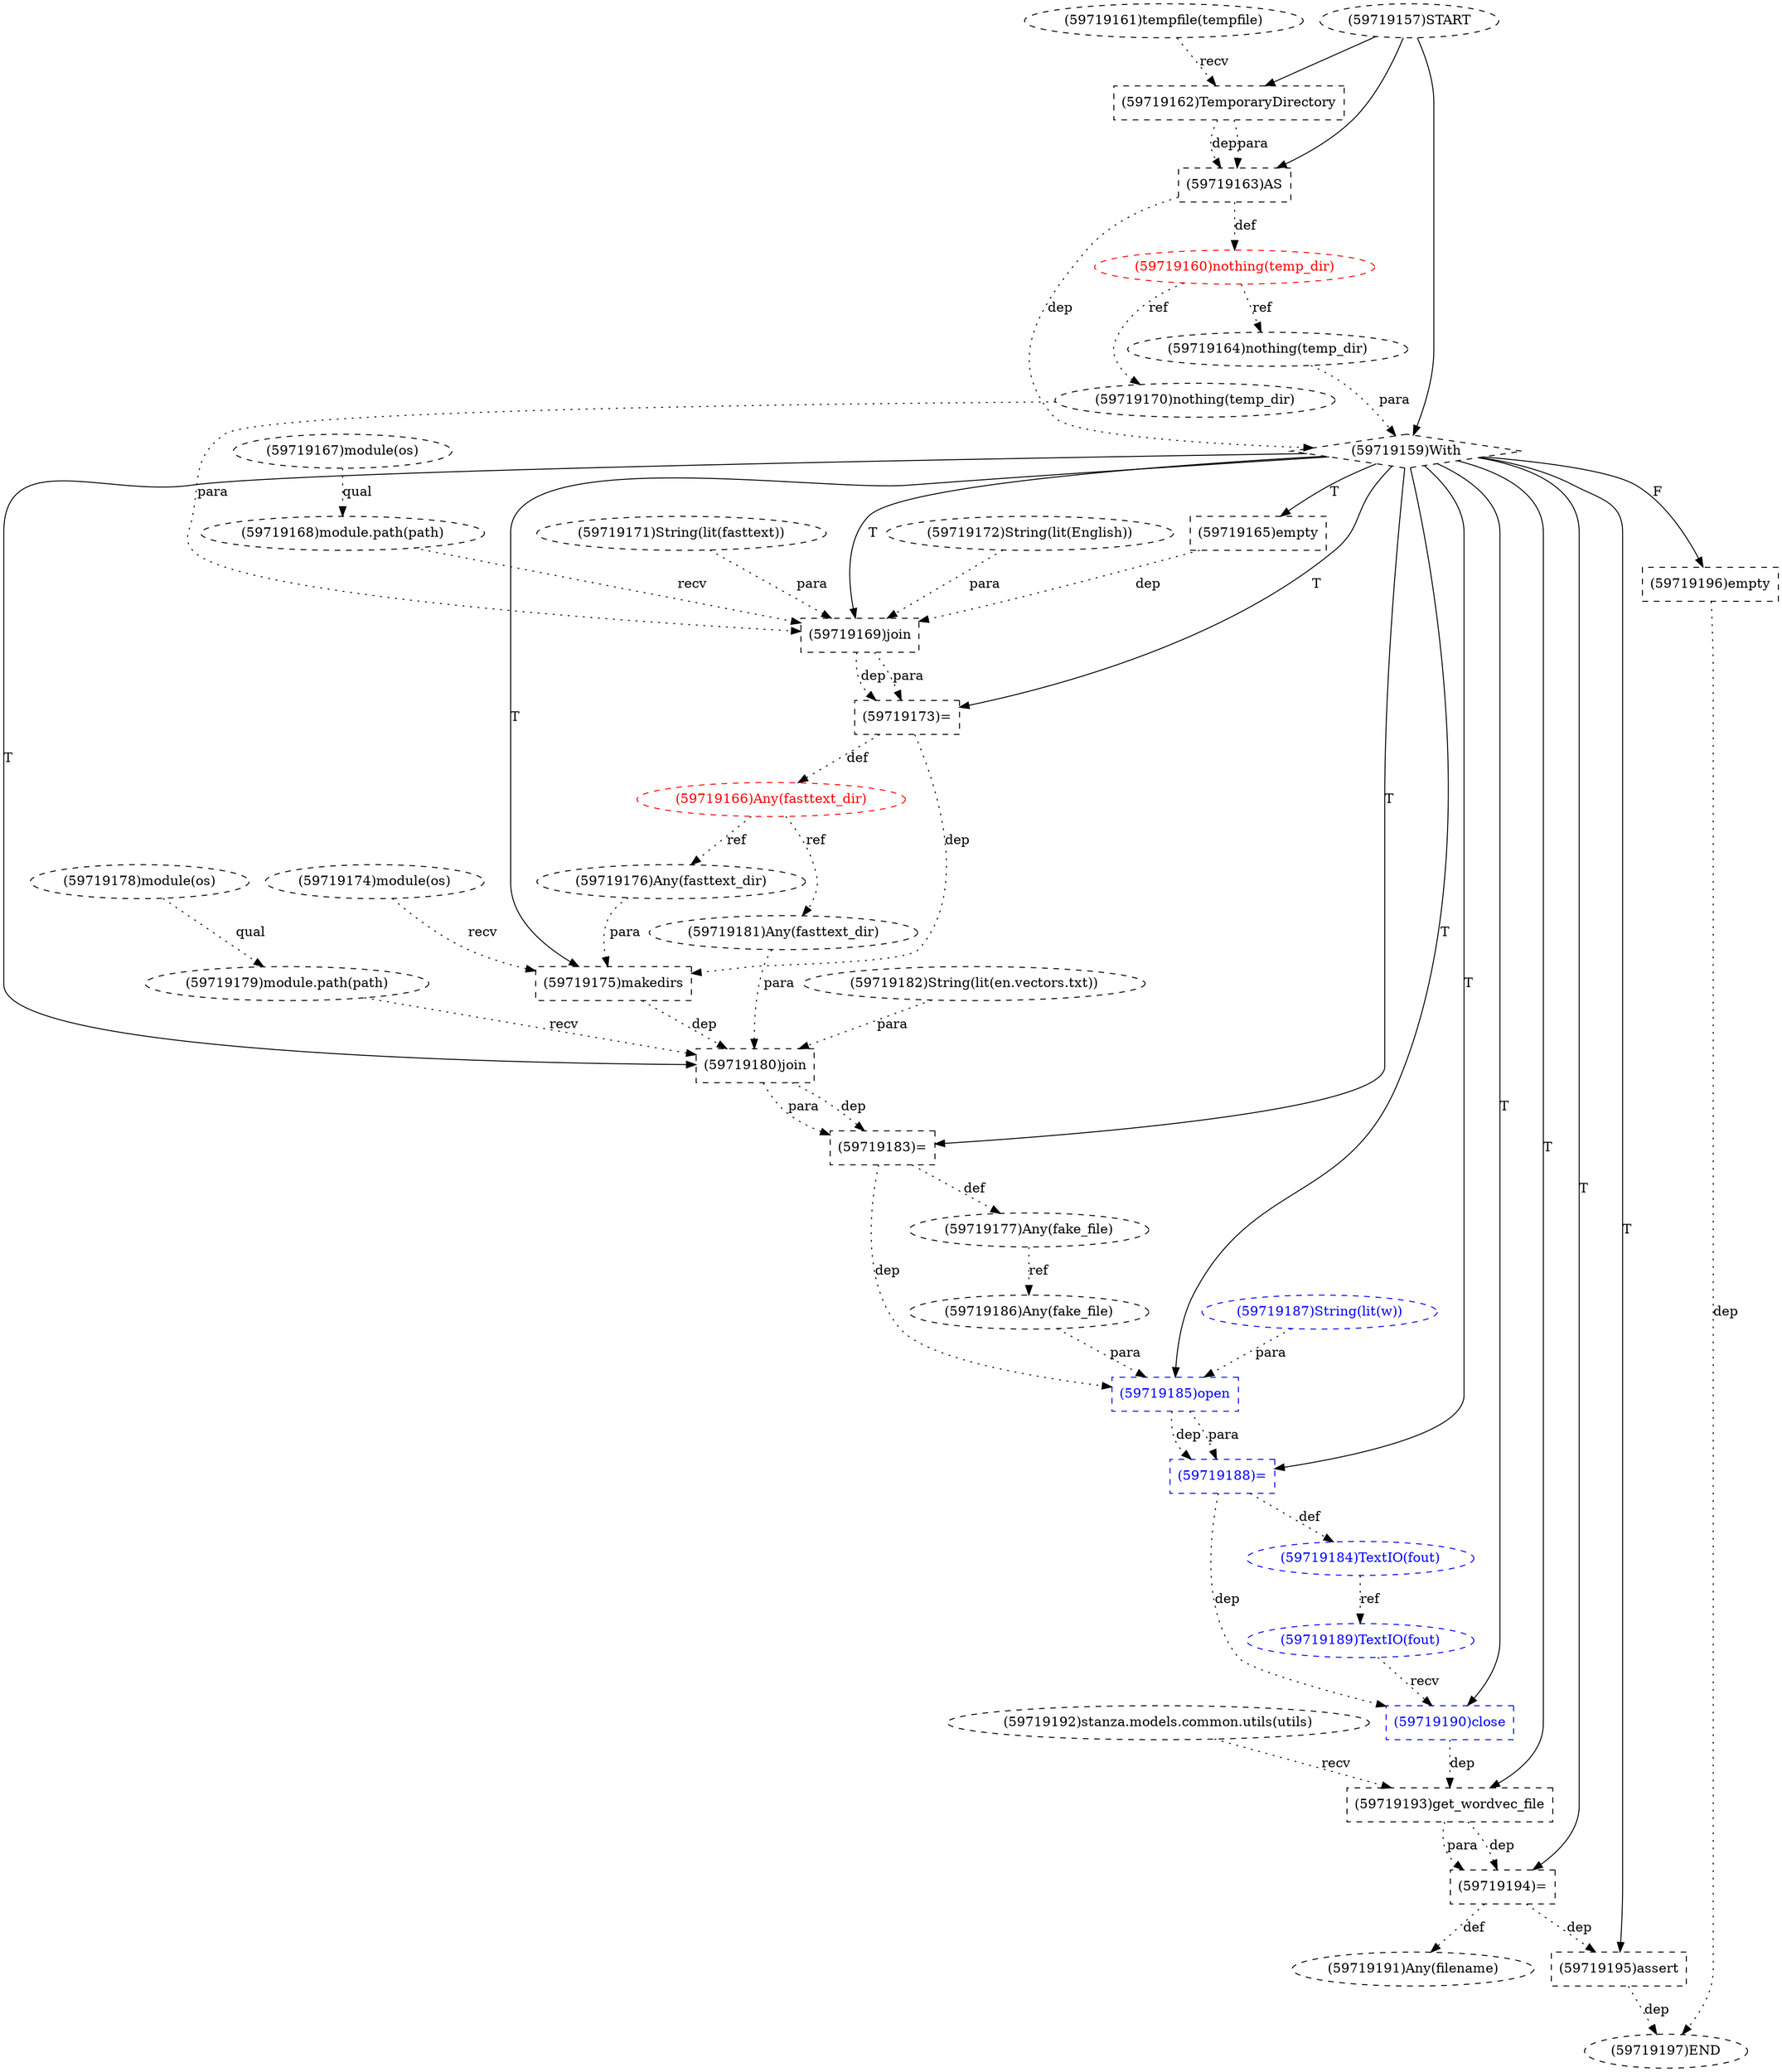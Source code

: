 digraph G {
1 [label="(59719163)AS" shape=box style=dashed]
2 [label="(59719173)=" shape=box style=dashed]
3 [label="(59719172)String(lit(English))" shape=ellipse style=dashed]
4 [label="(59719161)tempfile(tempfile)" shape=ellipse style=dashed]
5 [label="(59719184)TextIO(fout)" shape=ellipse style=dashed color=blue fontcolor=blue]
6 [label="(59719197)END" style=dashed]
7 [label="(59719181)Any(fasttext_dir)" shape=ellipse style=dashed]
8 [label="(59719193)get_wordvec_file" shape=box style=dashed]
9 [label="(59719183)=" shape=box style=dashed]
10 [label="(59719194)=" shape=box style=dashed]
11 [label="(59719157)START" style=dashed]
12 [label="(59719160)nothing(temp_dir)" shape=ellipse style=dashed color=red fontcolor=red]
13 [label="(59719166)Any(fasttext_dir)" shape=ellipse style=dashed color=red fontcolor=red]
14 [label="(59719191)Any(filename)" shape=ellipse style=dashed]
15 [label="(59719159)With" shape=diamond style=dashed]
16 [label="(59719174)module(os)" shape=ellipse style=dashed]
17 [label="(59719179)module.path(path)" shape=ellipse style=dashed]
18 [label="(59719168)module.path(path)" shape=ellipse style=dashed]
19 [label="(59719171)String(lit(fasttext))" shape=ellipse style=dashed]
20 [label="(59719170)nothing(temp_dir)" shape=ellipse style=dashed]
21 [label="(59719182)String(lit(en.vectors.txt))" shape=ellipse style=dashed]
22 [label="(59719188)=" shape=box style=dashed color=blue fontcolor=blue]
23 [label="(59719176)Any(fasttext_dir)" shape=ellipse style=dashed]
24 [label="(59719177)Any(fake_file)" shape=ellipse style=dashed color=black fontcolor=black]
25 [label="(59719196)empty" shape=box style=dashed]
26 [label="(59719169)join" shape=box style=dashed]
27 [label="(59719185)open" shape=box style=dashed color=blue fontcolor=blue]
28 [label="(59719175)makedirs" shape=box style=dashed]
29 [label="(59719167)module(os)" shape=ellipse style=dashed]
30 [label="(59719178)module(os)" shape=ellipse style=dashed]
31 [label="(59719162)TemporaryDirectory" shape=box style=dashed]
32 [label="(59719187)String(lit(w))" shape=ellipse style=dashed color=blue fontcolor=blue]
33 [label="(59719189)TextIO(fout)" shape=ellipse style=dashed color=blue fontcolor=blue]
34 [label="(59719195)assert" shape=box style=dashed]
35 [label="(59719180)join" shape=box style=dashed]
36 [label="(59719192)stanza.models.common.utils(utils)" shape=ellipse style=dashed]
37 [label="(59719164)nothing(temp_dir)" shape=ellipse style=dashed]
38 [label="(59719165)empty" shape=box style=dashed]
39 [label="(59719186)Any(fake_file)" shape=ellipse style=dashed]
40 [label="(59719190)close" shape=box style=dashed color=blue fontcolor=blue]
11 -> 1 [label="" style=solid];
31 -> 1 [label="dep" style=dotted];
31 -> 1 [label="para" style=dotted];
15 -> 2 [label="T"];
26 -> 2 [label="dep" style=dotted];
26 -> 2 [label="para" style=dotted];
22 -> 5 [label="def" style=dotted];
25 -> 6 [label="dep" style=dotted];
34 -> 6 [label="dep" style=dotted];
13 -> 7 [label="ref" style=dotted];
15 -> 8 [label="T"];
36 -> 8 [label="recv" style=dotted];
40 -> 8 [label="dep" style=dotted];
15 -> 9 [label="T"];
35 -> 9 [label="dep" style=dotted];
35 -> 9 [label="para" style=dotted];
15 -> 10 [label="T"];
8 -> 10 [label="dep" style=dotted];
8 -> 10 [label="para" style=dotted];
1 -> 12 [label="def" style=dotted];
2 -> 13 [label="def" style=dotted];
10 -> 14 [label="def" style=dotted];
11 -> 15 [label="" style=solid];
1 -> 15 [label="dep" style=dotted];
37 -> 15 [label="para" style=dotted];
30 -> 17 [label="qual" style=dotted];
29 -> 18 [label="qual" style=dotted];
12 -> 20 [label="ref" style=dotted];
15 -> 22 [label="T"];
27 -> 22 [label="dep" style=dotted];
27 -> 22 [label="para" style=dotted];
13 -> 23 [label="ref" style=dotted];
9 -> 24 [label="def" style=dotted];
15 -> 25 [label="F"];
15 -> 26 [label="T"];
18 -> 26 [label="recv" style=dotted];
20 -> 26 [label="para" style=dotted];
19 -> 26 [label="para" style=dotted];
3 -> 26 [label="para" style=dotted];
38 -> 26 [label="dep" style=dotted];
15 -> 27 [label="T"];
39 -> 27 [label="para" style=dotted];
32 -> 27 [label="para" style=dotted];
9 -> 27 [label="dep" style=dotted];
15 -> 28 [label="T"];
16 -> 28 [label="recv" style=dotted];
23 -> 28 [label="para" style=dotted];
2 -> 28 [label="dep" style=dotted];
11 -> 31 [label="" style=solid];
4 -> 31 [label="recv" style=dotted];
5 -> 33 [label="ref" style=dotted];
15 -> 34 [label="T"];
10 -> 34 [label="dep" style=dotted];
15 -> 35 [label="T"];
17 -> 35 [label="recv" style=dotted];
7 -> 35 [label="para" style=dotted];
21 -> 35 [label="para" style=dotted];
28 -> 35 [label="dep" style=dotted];
12 -> 37 [label="ref" style=dotted];
15 -> 38 [label="T"];
24 -> 39 [label="ref" style=dotted];
15 -> 40 [label="T"];
33 -> 40 [label="recv" style=dotted];
22 -> 40 [label="dep" style=dotted];
}
